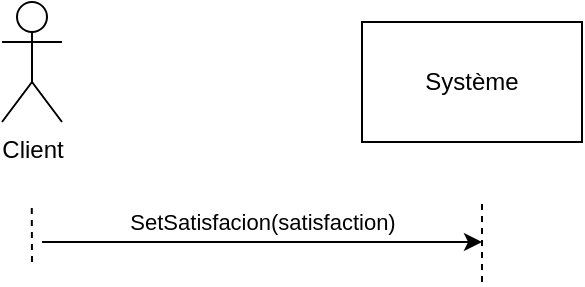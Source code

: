 <mxfile version="13.6.2" type="device"><diagram id="HokmBCTXs0-2HbBA9BNa" name="Page-1"><mxGraphModel dx="724" dy="679" grid="1" gridSize="10" guides="1" tooltips="1" connect="1" arrows="1" fold="1" page="1" pageScale="1" pageWidth="827" pageHeight="1169" math="0" shadow="0"><root><mxCell id="0"/><mxCell id="1" parent="0"/><mxCell id="VDEviaoX91W6Sij0hg4o-57" value="Client" style="shape=umlActor;verticalLabelPosition=bottom;labelBackgroundColor=#ffffff;verticalAlign=top;html=1;outlineConnect=0;" parent="1" vertex="1"><mxGeometry x="260" y="10" width="30" height="60" as="geometry"/></mxCell><mxCell id="VDEviaoX91W6Sij0hg4o-58" value="SetSatisfacion(satisfaction)" style="endArrow=classic;html=1;" parent="1" edge="1"><mxGeometry y="10" width="50" height="50" relative="1" as="geometry"><mxPoint x="280" y="130" as="sourcePoint"/><mxPoint x="500" y="130" as="targetPoint"/><mxPoint as="offset"/></mxGeometry></mxCell><mxCell id="VDEviaoX91W6Sij0hg4o-59" value="Système" style="rounded=0;whiteSpace=wrap;html=1;" parent="1" vertex="1"><mxGeometry x="440" y="20" width="110" height="60" as="geometry"/></mxCell><mxCell id="VDEviaoX91W6Sij0hg4o-60" value="" style="endArrow=none;dashed=1;html=1;" parent="1" edge="1"><mxGeometry width="50" height="50" relative="1" as="geometry"><mxPoint x="500" y="150" as="sourcePoint"/><mxPoint x="500" y="110" as="targetPoint"/></mxGeometry></mxCell><mxCell id="VDEviaoX91W6Sij0hg4o-61" value="" style="endArrow=none;dashed=1;html=1;" parent="1" edge="1"><mxGeometry width="50" height="50" relative="1" as="geometry"><mxPoint x="275" y="140" as="sourcePoint"/><mxPoint x="274.88" y="110" as="targetPoint"/></mxGeometry></mxCell></root></mxGraphModel></diagram></mxfile>